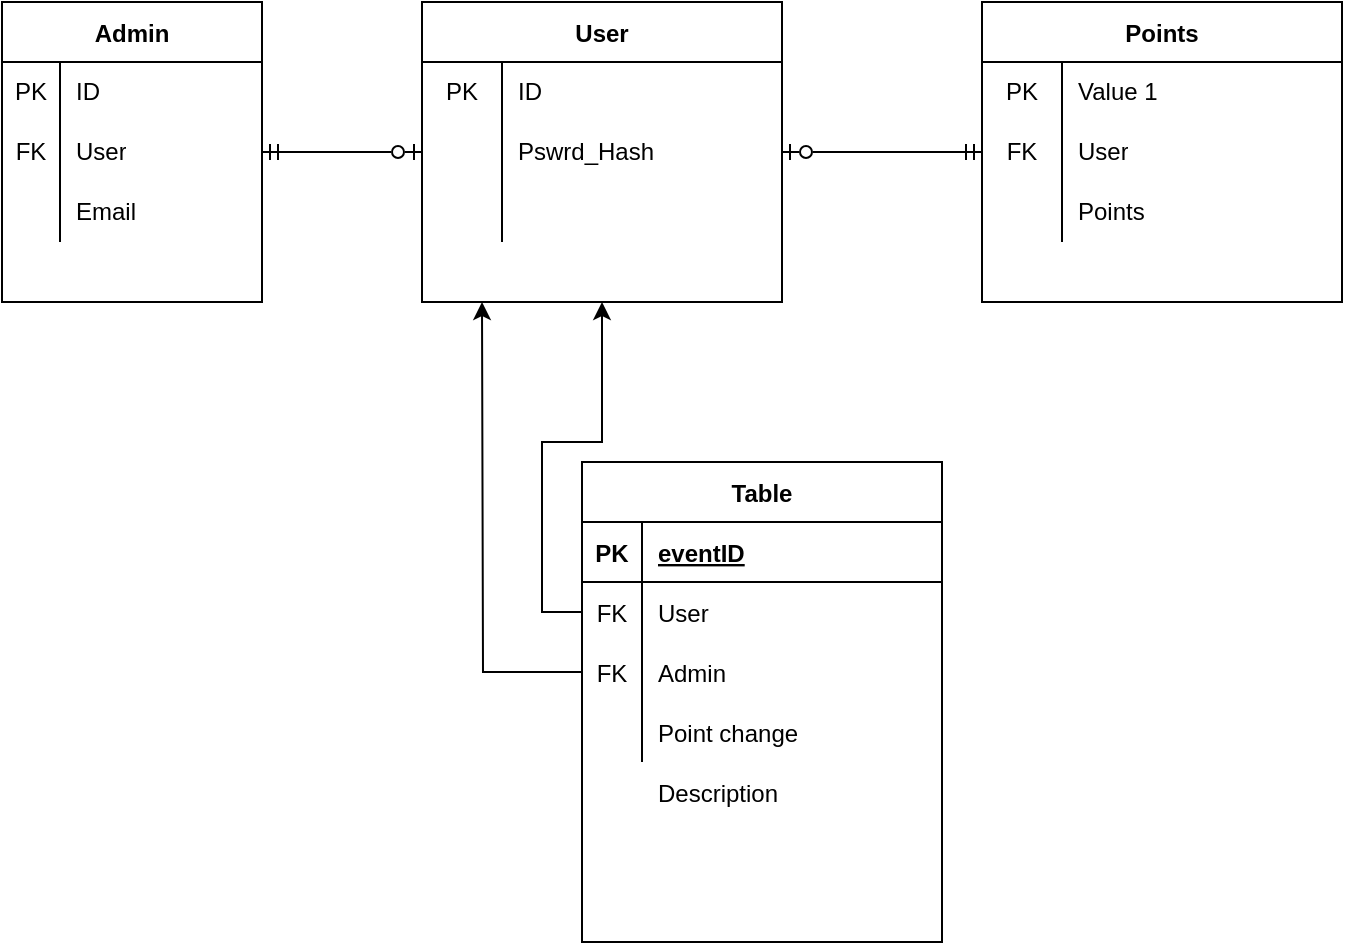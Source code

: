 <mxfile version="20.3.0" type="device" pages="2"><diagram id="9mJJMrL-sUkyLdo1E45C" name="DB Schema"><mxGraphModel dx="1038" dy="571" grid="1" gridSize="10" guides="1" tooltips="1" connect="1" arrows="1" fold="1" page="1" pageScale="1" pageWidth="827" pageHeight="1169" math="0" shadow="0"><root><mxCell id="0"/><mxCell id="1" parent="0"/><mxCell id="OCt91h8YDLFKopk4l-HQ-1" value="User" style="shape=table;startSize=30;container=1;collapsible=0;childLayout=tableLayout;fixedRows=1;rowLines=0;fontStyle=1;" parent="1" vertex="1"><mxGeometry x="270" y="250" width="180" height="150" as="geometry"/></mxCell><mxCell id="OCt91h8YDLFKopk4l-HQ-2" value="" style="shape=tableRow;horizontal=0;startSize=0;swimlaneHead=0;swimlaneBody=0;top=0;left=0;bottom=0;right=0;collapsible=0;dropTarget=0;fillColor=none;points=[[0,0.5],[1,0.5]];portConstraint=eastwest;" parent="OCt91h8YDLFKopk4l-HQ-1" vertex="1"><mxGeometry y="30" width="180" height="30" as="geometry"/></mxCell><mxCell id="OCt91h8YDLFKopk4l-HQ-3" value="PK" style="shape=partialRectangle;html=1;whiteSpace=wrap;connectable=0;fillColor=none;top=0;left=0;bottom=0;right=0;overflow=hidden;pointerEvents=1;" parent="OCt91h8YDLFKopk4l-HQ-2" vertex="1"><mxGeometry width="40" height="30" as="geometry"><mxRectangle width="40" height="30" as="alternateBounds"/></mxGeometry></mxCell><mxCell id="OCt91h8YDLFKopk4l-HQ-4" value="ID" style="shape=partialRectangle;html=1;whiteSpace=wrap;connectable=0;fillColor=none;top=0;left=0;bottom=0;right=0;align=left;spacingLeft=6;overflow=hidden;" parent="OCt91h8YDLFKopk4l-HQ-2" vertex="1"><mxGeometry x="40" width="140" height="30" as="geometry"><mxRectangle width="140" height="30" as="alternateBounds"/></mxGeometry></mxCell><mxCell id="OCt91h8YDLFKopk4l-HQ-5" value="" style="shape=tableRow;horizontal=0;startSize=0;swimlaneHead=0;swimlaneBody=0;top=0;left=0;bottom=0;right=0;collapsible=0;dropTarget=0;fillColor=none;points=[[0,0.5],[1,0.5]];portConstraint=eastwest;" parent="OCt91h8YDLFKopk4l-HQ-1" vertex="1"><mxGeometry y="60" width="180" height="30" as="geometry"/></mxCell><mxCell id="OCt91h8YDLFKopk4l-HQ-6" value="" style="shape=partialRectangle;html=1;whiteSpace=wrap;connectable=0;fillColor=none;top=0;left=0;bottom=0;right=0;overflow=hidden;" parent="OCt91h8YDLFKopk4l-HQ-5" vertex="1"><mxGeometry width="40" height="30" as="geometry"><mxRectangle width="40" height="30" as="alternateBounds"/></mxGeometry></mxCell><mxCell id="OCt91h8YDLFKopk4l-HQ-7" value="Pswrd_Hash" style="shape=partialRectangle;html=1;whiteSpace=wrap;connectable=0;fillColor=none;top=0;left=0;bottom=0;right=0;align=left;spacingLeft=6;overflow=hidden;" parent="OCt91h8YDLFKopk4l-HQ-5" vertex="1"><mxGeometry x="40" width="140" height="30" as="geometry"><mxRectangle width="140" height="30" as="alternateBounds"/></mxGeometry></mxCell><mxCell id="OCt91h8YDLFKopk4l-HQ-8" value="" style="shape=tableRow;horizontal=0;startSize=0;swimlaneHead=0;swimlaneBody=0;top=0;left=0;bottom=0;right=0;collapsible=0;dropTarget=0;fillColor=none;points=[[0,0.5],[1,0.5]];portConstraint=eastwest;" parent="OCt91h8YDLFKopk4l-HQ-1" vertex="1"><mxGeometry y="90" width="180" height="30" as="geometry"/></mxCell><mxCell id="OCt91h8YDLFKopk4l-HQ-9" value="" style="shape=partialRectangle;html=1;whiteSpace=wrap;connectable=0;fillColor=none;top=0;left=0;bottom=0;right=0;overflow=hidden;" parent="OCt91h8YDLFKopk4l-HQ-8" vertex="1"><mxGeometry width="40" height="30" as="geometry"><mxRectangle width="40" height="30" as="alternateBounds"/></mxGeometry></mxCell><mxCell id="OCt91h8YDLFKopk4l-HQ-10" value="" style="shape=partialRectangle;html=1;whiteSpace=wrap;connectable=0;fillColor=none;top=0;left=0;bottom=0;right=0;align=left;spacingLeft=6;overflow=hidden;" parent="OCt91h8YDLFKopk4l-HQ-8" vertex="1"><mxGeometry x="40" width="140" height="30" as="geometry"><mxRectangle width="140" height="30" as="alternateBounds"/></mxGeometry></mxCell><mxCell id="OCt91h8YDLFKopk4l-HQ-21" style="edgeStyle=orthogonalEdgeStyle;rounded=0;orthogonalLoop=1;jettySize=auto;html=1;exitX=1;exitY=0.5;exitDx=0;exitDy=0;entryX=0;entryY=0.5;entryDx=0;entryDy=0;endArrow=ERzeroToOne;endFill=0;startArrow=ERmandOne;startFill=0;" parent="1" source="OCt91h8YDLFKopk4l-HQ-11" target="OCt91h8YDLFKopk4l-HQ-5" edge="1"><mxGeometry relative="1" as="geometry"/></mxCell><mxCell id="OCt91h8YDLFKopk4l-HQ-11" value="Admin" style="shape=table;startSize=30;container=1;collapsible=0;childLayout=tableLayout;fixedRows=1;rowLines=0;fontStyle=1;" parent="1" vertex="1"><mxGeometry x="60" y="250" width="130" height="150" as="geometry"/></mxCell><mxCell id="OCt91h8YDLFKopk4l-HQ-12" value="" style="shape=tableRow;horizontal=0;startSize=0;swimlaneHead=0;swimlaneBody=0;top=0;left=0;bottom=0;right=0;collapsible=0;dropTarget=0;fillColor=none;points=[[0,0.5],[1,0.5]];portConstraint=eastwest;" parent="OCt91h8YDLFKopk4l-HQ-11" vertex="1"><mxGeometry y="30" width="130" height="30" as="geometry"/></mxCell><mxCell id="OCt91h8YDLFKopk4l-HQ-13" value="PK" style="shape=partialRectangle;html=1;whiteSpace=wrap;connectable=0;fillColor=none;top=0;left=0;bottom=0;right=0;overflow=hidden;pointerEvents=1;" parent="OCt91h8YDLFKopk4l-HQ-12" vertex="1"><mxGeometry width="29" height="30" as="geometry"><mxRectangle width="29" height="30" as="alternateBounds"/></mxGeometry></mxCell><mxCell id="OCt91h8YDLFKopk4l-HQ-14" value="ID" style="shape=partialRectangle;html=1;whiteSpace=wrap;connectable=0;fillColor=none;top=0;left=0;bottom=0;right=0;align=left;spacingLeft=6;overflow=hidden;" parent="OCt91h8YDLFKopk4l-HQ-12" vertex="1"><mxGeometry x="29" width="101" height="30" as="geometry"><mxRectangle width="101" height="30" as="alternateBounds"/></mxGeometry></mxCell><mxCell id="OCt91h8YDLFKopk4l-HQ-15" value="" style="shape=tableRow;horizontal=0;startSize=0;swimlaneHead=0;swimlaneBody=0;top=0;left=0;bottom=0;right=0;collapsible=0;dropTarget=0;fillColor=none;points=[[0,0.5],[1,0.5]];portConstraint=eastwest;" parent="OCt91h8YDLFKopk4l-HQ-11" vertex="1"><mxGeometry y="60" width="130" height="30" as="geometry"/></mxCell><mxCell id="OCt91h8YDLFKopk4l-HQ-16" value="FK" style="shape=partialRectangle;html=1;whiteSpace=wrap;connectable=0;fillColor=none;top=0;left=0;bottom=0;right=0;overflow=hidden;" parent="OCt91h8YDLFKopk4l-HQ-15" vertex="1"><mxGeometry width="29" height="30" as="geometry"><mxRectangle width="29" height="30" as="alternateBounds"/></mxGeometry></mxCell><mxCell id="OCt91h8YDLFKopk4l-HQ-17" value="User" style="shape=partialRectangle;html=1;whiteSpace=wrap;connectable=0;fillColor=none;top=0;left=0;bottom=0;right=0;align=left;spacingLeft=6;overflow=hidden;" parent="OCt91h8YDLFKopk4l-HQ-15" vertex="1"><mxGeometry x="29" width="101" height="30" as="geometry"><mxRectangle width="101" height="30" as="alternateBounds"/></mxGeometry></mxCell><mxCell id="OCt91h8YDLFKopk4l-HQ-18" value="" style="shape=tableRow;horizontal=0;startSize=0;swimlaneHead=0;swimlaneBody=0;top=0;left=0;bottom=0;right=0;collapsible=0;dropTarget=0;fillColor=none;points=[[0,0.5],[1,0.5]];portConstraint=eastwest;" parent="OCt91h8YDLFKopk4l-HQ-11" vertex="1"><mxGeometry y="90" width="130" height="30" as="geometry"/></mxCell><mxCell id="OCt91h8YDLFKopk4l-HQ-19" value="" style="shape=partialRectangle;html=1;whiteSpace=wrap;connectable=0;fillColor=none;top=0;left=0;bottom=0;right=0;overflow=hidden;" parent="OCt91h8YDLFKopk4l-HQ-18" vertex="1"><mxGeometry width="29" height="30" as="geometry"><mxRectangle width="29" height="30" as="alternateBounds"/></mxGeometry></mxCell><mxCell id="OCt91h8YDLFKopk4l-HQ-20" value="Email" style="shape=partialRectangle;html=1;whiteSpace=wrap;connectable=0;fillColor=none;top=0;left=0;bottom=0;right=0;align=left;spacingLeft=6;overflow=hidden;" parent="OCt91h8YDLFKopk4l-HQ-18" vertex="1"><mxGeometry x="29" width="101" height="30" as="geometry"><mxRectangle width="101" height="30" as="alternateBounds"/></mxGeometry></mxCell><mxCell id="OCt91h8YDLFKopk4l-HQ-32" style="edgeStyle=orthogonalEdgeStyle;rounded=0;orthogonalLoop=1;jettySize=auto;html=1;startArrow=ERmandOne;startFill=0;endArrow=ERzeroToOne;endFill=0;" parent="1" source="OCt91h8YDLFKopk4l-HQ-22" target="OCt91h8YDLFKopk4l-HQ-5" edge="1"><mxGeometry relative="1" as="geometry"/></mxCell><mxCell id="OCt91h8YDLFKopk4l-HQ-22" value="Points" style="shape=table;startSize=30;container=1;collapsible=0;childLayout=tableLayout;fixedRows=1;rowLines=0;fontStyle=1;" parent="1" vertex="1"><mxGeometry x="550" y="250" width="180" height="150" as="geometry"/></mxCell><mxCell id="OCt91h8YDLFKopk4l-HQ-23" value="" style="shape=tableRow;horizontal=0;startSize=0;swimlaneHead=0;swimlaneBody=0;top=0;left=0;bottom=0;right=0;collapsible=0;dropTarget=0;fillColor=none;points=[[0,0.5],[1,0.5]];portConstraint=eastwest;" parent="OCt91h8YDLFKopk4l-HQ-22" vertex="1"><mxGeometry y="30" width="180" height="30" as="geometry"/></mxCell><mxCell id="OCt91h8YDLFKopk4l-HQ-24" value="PK" style="shape=partialRectangle;html=1;whiteSpace=wrap;connectable=0;fillColor=none;top=0;left=0;bottom=0;right=0;overflow=hidden;pointerEvents=1;" parent="OCt91h8YDLFKopk4l-HQ-23" vertex="1"><mxGeometry width="40" height="30" as="geometry"><mxRectangle width="40" height="30" as="alternateBounds"/></mxGeometry></mxCell><mxCell id="OCt91h8YDLFKopk4l-HQ-25" value="Value 1" style="shape=partialRectangle;html=1;whiteSpace=wrap;connectable=0;fillColor=none;top=0;left=0;bottom=0;right=0;align=left;spacingLeft=6;overflow=hidden;" parent="OCt91h8YDLFKopk4l-HQ-23" vertex="1"><mxGeometry x="40" width="140" height="30" as="geometry"><mxRectangle width="140" height="30" as="alternateBounds"/></mxGeometry></mxCell><mxCell id="OCt91h8YDLFKopk4l-HQ-26" value="" style="shape=tableRow;horizontal=0;startSize=0;swimlaneHead=0;swimlaneBody=0;top=0;left=0;bottom=0;right=0;collapsible=0;dropTarget=0;fillColor=none;points=[[0,0.5],[1,0.5]];portConstraint=eastwest;" parent="OCt91h8YDLFKopk4l-HQ-22" vertex="1"><mxGeometry y="60" width="180" height="30" as="geometry"/></mxCell><mxCell id="OCt91h8YDLFKopk4l-HQ-27" value="FK" style="shape=partialRectangle;html=1;whiteSpace=wrap;connectable=0;fillColor=none;top=0;left=0;bottom=0;right=0;overflow=hidden;" parent="OCt91h8YDLFKopk4l-HQ-26" vertex="1"><mxGeometry width="40" height="30" as="geometry"><mxRectangle width="40" height="30" as="alternateBounds"/></mxGeometry></mxCell><mxCell id="OCt91h8YDLFKopk4l-HQ-28" value="User" style="shape=partialRectangle;html=1;whiteSpace=wrap;connectable=0;fillColor=none;top=0;left=0;bottom=0;right=0;align=left;spacingLeft=6;overflow=hidden;" parent="OCt91h8YDLFKopk4l-HQ-26" vertex="1"><mxGeometry x="40" width="140" height="30" as="geometry"><mxRectangle width="140" height="30" as="alternateBounds"/></mxGeometry></mxCell><mxCell id="OCt91h8YDLFKopk4l-HQ-29" value="" style="shape=tableRow;horizontal=0;startSize=0;swimlaneHead=0;swimlaneBody=0;top=0;left=0;bottom=0;right=0;collapsible=0;dropTarget=0;fillColor=none;points=[[0,0.5],[1,0.5]];portConstraint=eastwest;" parent="OCt91h8YDLFKopk4l-HQ-22" vertex="1"><mxGeometry y="90" width="180" height="30" as="geometry"/></mxCell><mxCell id="OCt91h8YDLFKopk4l-HQ-30" value="" style="shape=partialRectangle;html=1;whiteSpace=wrap;connectable=0;fillColor=none;top=0;left=0;bottom=0;right=0;overflow=hidden;" parent="OCt91h8YDLFKopk4l-HQ-29" vertex="1"><mxGeometry width="40" height="30" as="geometry"><mxRectangle width="40" height="30" as="alternateBounds"/></mxGeometry></mxCell><mxCell id="OCt91h8YDLFKopk4l-HQ-31" value="Points" style="shape=partialRectangle;html=1;whiteSpace=wrap;connectable=0;fillColor=none;top=0;left=0;bottom=0;right=0;align=left;spacingLeft=6;overflow=hidden;" parent="OCt91h8YDLFKopk4l-HQ-29" vertex="1"><mxGeometry x="40" width="140" height="30" as="geometry"><mxRectangle width="140" height="30" as="alternateBounds"/></mxGeometry></mxCell><mxCell id="LzwavoOYlge_Ask3sdnm-5" value="Table" style="shape=table;startSize=30;container=1;collapsible=1;childLayout=tableLayout;fixedRows=1;rowLines=0;fontStyle=1;align=center;resizeLast=1;" parent="1" vertex="1"><mxGeometry x="350" y="480" width="180" height="240" as="geometry"><mxRectangle x="350" y="480" width="70" height="30" as="alternateBounds"/></mxGeometry></mxCell><mxCell id="LzwavoOYlge_Ask3sdnm-6" value="" style="shape=tableRow;horizontal=0;startSize=0;swimlaneHead=0;swimlaneBody=0;fillColor=none;collapsible=0;dropTarget=0;points=[[0,0.5],[1,0.5]];portConstraint=eastwest;top=0;left=0;right=0;bottom=1;" parent="LzwavoOYlge_Ask3sdnm-5" vertex="1"><mxGeometry y="30" width="180" height="30" as="geometry"/></mxCell><mxCell id="LzwavoOYlge_Ask3sdnm-7" value="PK" style="shape=partialRectangle;connectable=0;fillColor=none;top=0;left=0;bottom=0;right=0;fontStyle=1;overflow=hidden;" parent="LzwavoOYlge_Ask3sdnm-6" vertex="1"><mxGeometry width="30" height="30" as="geometry"><mxRectangle width="30" height="30" as="alternateBounds"/></mxGeometry></mxCell><mxCell id="LzwavoOYlge_Ask3sdnm-8" value="eventID" style="shape=partialRectangle;connectable=0;fillColor=none;top=0;left=0;bottom=0;right=0;align=left;spacingLeft=6;fontStyle=5;overflow=hidden;" parent="LzwavoOYlge_Ask3sdnm-6" vertex="1"><mxGeometry x="30" width="150" height="30" as="geometry"><mxRectangle width="150" height="30" as="alternateBounds"/></mxGeometry></mxCell><mxCell id="LzwavoOYlge_Ask3sdnm-9" value="" style="shape=tableRow;horizontal=0;startSize=0;swimlaneHead=0;swimlaneBody=0;fillColor=none;collapsible=0;dropTarget=0;points=[[0,0.5],[1,0.5]];portConstraint=eastwest;top=0;left=0;right=0;bottom=0;" parent="LzwavoOYlge_Ask3sdnm-5" vertex="1"><mxGeometry y="60" width="180" height="30" as="geometry"/></mxCell><mxCell id="LzwavoOYlge_Ask3sdnm-10" value="FK" style="shape=partialRectangle;connectable=0;fillColor=none;top=0;left=0;bottom=0;right=0;editable=1;overflow=hidden;" parent="LzwavoOYlge_Ask3sdnm-9" vertex="1"><mxGeometry width="30" height="30" as="geometry"><mxRectangle width="30" height="30" as="alternateBounds"/></mxGeometry></mxCell><mxCell id="LzwavoOYlge_Ask3sdnm-11" value="User" style="shape=partialRectangle;connectable=0;fillColor=none;top=0;left=0;bottom=0;right=0;align=left;spacingLeft=6;overflow=hidden;" parent="LzwavoOYlge_Ask3sdnm-9" vertex="1"><mxGeometry x="30" width="150" height="30" as="geometry"><mxRectangle width="150" height="30" as="alternateBounds"/></mxGeometry></mxCell><mxCell id="LzwavoOYlge_Ask3sdnm-12" value="" style="shape=tableRow;horizontal=0;startSize=0;swimlaneHead=0;swimlaneBody=0;fillColor=none;collapsible=0;dropTarget=0;points=[[0,0.5],[1,0.5]];portConstraint=eastwest;top=0;left=0;right=0;bottom=0;" parent="LzwavoOYlge_Ask3sdnm-5" vertex="1"><mxGeometry y="90" width="180" height="30" as="geometry"/></mxCell><mxCell id="LzwavoOYlge_Ask3sdnm-13" value="FK" style="shape=partialRectangle;connectable=0;fillColor=none;top=0;left=0;bottom=0;right=0;editable=1;overflow=hidden;" parent="LzwavoOYlge_Ask3sdnm-12" vertex="1"><mxGeometry width="30" height="30" as="geometry"><mxRectangle width="30" height="30" as="alternateBounds"/></mxGeometry></mxCell><mxCell id="LzwavoOYlge_Ask3sdnm-14" value="Admin" style="shape=partialRectangle;connectable=0;fillColor=none;top=0;left=0;bottom=0;right=0;align=left;spacingLeft=6;overflow=hidden;" parent="LzwavoOYlge_Ask3sdnm-12" vertex="1"><mxGeometry x="30" width="150" height="30" as="geometry"><mxRectangle width="150" height="30" as="alternateBounds"/></mxGeometry></mxCell><mxCell id="LzwavoOYlge_Ask3sdnm-15" value="" style="shape=tableRow;horizontal=0;startSize=0;swimlaneHead=0;swimlaneBody=0;fillColor=none;collapsible=0;dropTarget=0;points=[[0,0.5],[1,0.5]];portConstraint=eastwest;top=0;left=0;right=0;bottom=0;" parent="LzwavoOYlge_Ask3sdnm-5" vertex="1"><mxGeometry y="120" width="180" height="30" as="geometry"/></mxCell><mxCell id="LzwavoOYlge_Ask3sdnm-16" value="" style="shape=partialRectangle;connectable=0;fillColor=none;top=0;left=0;bottom=0;right=0;editable=1;overflow=hidden;" parent="LzwavoOYlge_Ask3sdnm-15" vertex="1"><mxGeometry width="30" height="30" as="geometry"><mxRectangle width="30" height="30" as="alternateBounds"/></mxGeometry></mxCell><mxCell id="LzwavoOYlge_Ask3sdnm-17" value="Point change" style="shape=partialRectangle;connectable=0;fillColor=none;top=0;left=0;bottom=0;right=0;align=left;spacingLeft=6;overflow=hidden;" parent="LzwavoOYlge_Ask3sdnm-15" vertex="1"><mxGeometry x="30" width="150" height="30" as="geometry"><mxRectangle width="150" height="30" as="alternateBounds"/></mxGeometry></mxCell><mxCell id="LzwavoOYlge_Ask3sdnm-20" style="edgeStyle=orthogonalEdgeStyle;rounded=0;orthogonalLoop=1;jettySize=auto;html=1;exitX=0;exitY=0.5;exitDx=0;exitDy=0;entryX=0.5;entryY=1;entryDx=0;entryDy=0;" parent="1" source="LzwavoOYlge_Ask3sdnm-9" target="OCt91h8YDLFKopk4l-HQ-1" edge="1"><mxGeometry relative="1" as="geometry"/></mxCell><mxCell id="LzwavoOYlge_Ask3sdnm-21" style="edgeStyle=orthogonalEdgeStyle;rounded=0;orthogonalLoop=1;jettySize=auto;html=1;exitX=0;exitY=0.5;exitDx=0;exitDy=0;" parent="1" source="LzwavoOYlge_Ask3sdnm-12" edge="1"><mxGeometry relative="1" as="geometry"><mxPoint x="300" y="400" as="targetPoint"/></mxGeometry></mxCell><mxCell id="LzwavoOYlge_Ask3sdnm-23" value="Description" style="shape=partialRectangle;connectable=0;fillColor=none;top=0;left=0;bottom=0;right=0;align=left;spacingLeft=6;overflow=hidden;" parent="1" vertex="1"><mxGeometry x="380" y="630" width="150" height="30" as="geometry"><mxRectangle width="150" height="30" as="alternateBounds"/></mxGeometry></mxCell></root></mxGraphModel></diagram><diagram id="5-l5-Zj0ekkjdY_ubuzy" name="App flow"><mxGraphModel dx="1038" dy="571" grid="1" gridSize="10" guides="1" tooltips="1" connect="1" arrows="1" fold="1" page="1" pageScale="1" pageWidth="1169" pageHeight="827" math="0" shadow="0"><root><mxCell id="0"/><mxCell id="1" parent="0"/><mxCell id="pUBBzwdWq_Ib8Cv6jpUB-21" style="edgeStyle=orthogonalEdgeStyle;rounded=0;orthogonalLoop=1;jettySize=auto;html=1;exitX=0.5;exitY=1;exitDx=0;exitDy=0;entryX=0.5;entryY=0;entryDx=0;entryDy=0;startArrow=none;startFill=0;endArrow=none;endFill=0;" parent="1" target="pUBBzwdWq_Ib8Cv6jpUB-18" edge="1"><mxGeometry relative="1" as="geometry"><mxPoint x="410" y="140" as="sourcePoint"/></mxGeometry></mxCell><mxCell id="72dcZEU5ow0ehIAadaLL-5" value="Home Page(User)" style="swimlane;fontStyle=0;childLayout=stackLayout;horizontal=1;startSize=30;horizontalStack=0;resizeParent=1;resizeParentMax=0;resizeLast=0;collapsible=1;marginBottom=0;" parent="1" vertex="1"><mxGeometry x="484" y="235" width="140" height="60" as="geometry"/></mxCell><mxCell id="72dcZEU5ow0ehIAadaLL-6" value="Points&#10;Point History" style="text;strokeColor=none;fillColor=none;align=left;verticalAlign=middle;spacingLeft=4;spacingRight=4;overflow=hidden;points=[[0,0.5],[1,0.5]];portConstraint=eastwest;rotatable=0;" parent="72dcZEU5ow0ehIAadaLL-5" vertex="1"><mxGeometry y="30" width="140" height="30" as="geometry"/></mxCell><mxCell id="pUBBzwdWq_Ib8Cv6jpUB-1" value="Settings" style="swimlane;fontStyle=0;childLayout=stackLayout;horizontal=1;startSize=30;horizontalStack=0;resizeParent=1;resizeParentMax=0;resizeLast=0;collapsible=1;marginBottom=0;" parent="1" vertex="1"><mxGeometry x="344" y="370" width="140" height="100" as="geometry"/></mxCell><mxCell id="pUBBzwdWq_Ib8Cv6jpUB-2" value="Change Password" style="text;strokeColor=none;fillColor=none;align=left;verticalAlign=middle;spacingLeft=4;spacingRight=4;overflow=hidden;points=[[0,0.5],[1,0.5]];portConstraint=eastwest;rotatable=0;" parent="pUBBzwdWq_Ib8Cv6jpUB-1" vertex="1"><mxGeometry y="30" width="140" height="30" as="geometry"/></mxCell><mxCell id="pUBBzwdWq_Ib8Cv6jpUB-34" value="Use dyslexic &#10;friendly font" style="text;strokeColor=none;fillColor=none;align=left;verticalAlign=middle;spacingLeft=4;spacingRight=4;overflow=hidden;points=[[0,0.5],[1,0.5]];portConstraint=eastwest;rotatable=0;" parent="pUBBzwdWq_Ib8Cv6jpUB-1" vertex="1"><mxGeometry y="60" width="140" height="40" as="geometry"/></mxCell><mxCell id="20rqh1lRGJxsfCEh8WSE-8" style="edgeStyle=orthogonalEdgeStyle;rounded=0;orthogonalLoop=1;jettySize=auto;html=1;startArrow=none;startFill=0;endArrow=none;endFill=0;" edge="1" parent="1" source="pUBBzwdWq_Ib8Cv6jpUB-9"><mxGeometry relative="1" as="geometry"><mxPoint x="680" y="410" as="targetPoint"/><Array as="points"><mxPoint x="250" y="500"/><mxPoint x="680" y="500"/><mxPoint x="680" y="420"/></Array></mxGeometry></mxCell><mxCell id="pUBBzwdWq_Ib8Cv6jpUB-9" value="Home Page(Admin" style="swimlane;fontStyle=0;childLayout=stackLayout;horizontal=1;startSize=30;horizontalStack=0;resizeParent=1;resizeParentMax=0;resizeLast=0;collapsible=1;marginBottom=0;rounded=1;glass=0;" parent="1" vertex="1"><mxGeometry x="180" y="220" width="140" height="150" as="geometry"/></mxCell><mxCell id="pUBBzwdWq_Ib8Cv6jpUB-10" value="List all users and &#10;their points" style="text;strokeColor=none;fillColor=none;align=left;verticalAlign=middle;spacingLeft=4;spacingRight=4;overflow=hidden;points=[[0,0.5],[1,0.5]];portConstraint=eastwest;rotatable=0;rounded=1;glass=0;" parent="pUBBzwdWq_Ib8Cv6jpUB-9" vertex="1"><mxGeometry y="30" width="140" height="30" as="geometry"/></mxCell><mxCell id="pUBBzwdWq_Ib8Cv6jpUB-11" value="Change user points" style="text;strokeColor=none;fillColor=none;align=left;verticalAlign=middle;spacingLeft=4;spacingRight=4;overflow=hidden;points=[[0,0.5],[1,0.5]];portConstraint=eastwest;rotatable=0;rounded=1;glass=0;" parent="pUBBzwdWq_Ib8Cv6jpUB-9" vertex="1"><mxGeometry y="60" width="140" height="30" as="geometry"/></mxCell><mxCell id="pUBBzwdWq_Ib8Cv6jpUB-12" value="Make new user " style="text;strokeColor=none;fillColor=none;align=left;verticalAlign=middle;spacingLeft=4;spacingRight=4;overflow=hidden;points=[[0,0.5],[1,0.5]];portConstraint=eastwest;rotatable=0;rounded=1;glass=0;" parent="pUBBzwdWq_Ib8Cv6jpUB-9" vertex="1"><mxGeometry y="90" width="140" height="30" as="geometry"/></mxCell><mxCell id="pUBBzwdWq_Ib8Cv6jpUB-14" value="Add new Admin" style="text;strokeColor=none;fillColor=none;align=left;verticalAlign=middle;spacingLeft=4;spacingRight=4;overflow=hidden;points=[[0,0.5],[1,0.5]];portConstraint=eastwest;rotatable=0;rounded=1;glass=0;" parent="pUBBzwdWq_Ib8Cv6jpUB-9" vertex="1"><mxGeometry y="120" width="140" height="30" as="geometry"/></mxCell><mxCell id="pUBBzwdWq_Ib8Cv6jpUB-22" style="edgeStyle=orthogonalEdgeStyle;rounded=0;orthogonalLoop=1;jettySize=auto;html=1;exitX=1;exitY=0.5;exitDx=0;exitDy=0;startArrow=none;startFill=0;endArrow=classicThin;endFill=0;" parent="1" source="pUBBzwdWq_Ib8Cv6jpUB-18" target="72dcZEU5ow0ehIAadaLL-5" edge="1"><mxGeometry relative="1" as="geometry"/></mxCell><mxCell id="pUBBzwdWq_Ib8Cv6jpUB-23" style="edgeStyle=orthogonalEdgeStyle;rounded=0;orthogonalLoop=1;jettySize=auto;html=1;exitX=0;exitY=0.5;exitDx=0;exitDy=0;startArrow=none;startFill=0;endArrow=classic;endFill=0;entryX=0.5;entryY=0;entryDx=0;entryDy=0;" parent="1" source="pUBBzwdWq_Ib8Cv6jpUB-18" target="pUBBzwdWq_Ib8Cv6jpUB-9" edge="1"><mxGeometry relative="1" as="geometry"><mxPoint x="248.5" y="220" as="targetPoint"/></mxGeometry></mxCell><mxCell id="pUBBzwdWq_Ib8Cv6jpUB-18" value="Login Successful" style="text;html=1;strokeColor=none;fillColor=none;align=center;verticalAlign=middle;whiteSpace=wrap;rounded=0;glass=0;" parent="1" vertex="1"><mxGeometry x="380" y="170" width="60" height="30" as="geometry"/></mxCell><mxCell id="pUBBzwdWq_Ib8Cv6jpUB-26" style="edgeStyle=orthogonalEdgeStyle;rounded=0;orthogonalLoop=1;jettySize=auto;html=1;exitX=0;exitY=0.5;exitDx=0;exitDy=0;startArrow=none;startFill=0;endArrow=classicThin;endFill=0;entryX=0.25;entryY=0;entryDx=0;entryDy=0;" parent="1" source="pUBBzwdWq_Ib8Cv6jpUB-19" edge="1" target="g49vQA-w6xq7_ITjtorp-3"><mxGeometry relative="1" as="geometry"><mxPoint x="380" y="70" as="targetPoint"/><Array as="points"><mxPoint x="380" y="45"/></Array></mxGeometry></mxCell><mxCell id="pUBBzwdWq_Ib8Cv6jpUB-19" value="Login Failed" style="text;html=1;strokeColor=none;fillColor=none;align=center;verticalAlign=middle;whiteSpace=wrap;rounded=0;glass=0;" parent="1" vertex="1"><mxGeometry x="390" y="30" width="60" height="30" as="geometry"/></mxCell><mxCell id="pUBBzwdWq_Ib8Cv6jpUB-30" style="edgeStyle=orthogonalEdgeStyle;rounded=0;orthogonalLoop=1;jettySize=auto;html=1;exitX=0.5;exitY=1;exitDx=0;exitDy=0;entryX=0.5;entryY=0;entryDx=0;entryDy=0;startArrow=none;startFill=0;endArrow=classic;endFill=0;" parent="1" source="pUBBzwdWq_Ib8Cv6jpUB-27" target="pUBBzwdWq_Ib8Cv6jpUB-1" edge="1"><mxGeometry relative="1" as="geometry"/></mxCell><mxCell id="pUBBzwdWq_Ib8Cv6jpUB-27" value="Settings" style="text;html=1;strokeColor=none;fillColor=none;align=center;verticalAlign=middle;whiteSpace=wrap;rounded=0;glass=0;" parent="1" vertex="1"><mxGeometry x="384" y="265" width="60" height="30" as="geometry"/></mxCell><mxCell id="pUBBzwdWq_Ib8Cv6jpUB-28" style="edgeStyle=orthogonalEdgeStyle;rounded=0;orthogonalLoop=1;jettySize=auto;html=1;entryX=0;entryY=0.5;entryDx=0;entryDy=0;startArrow=classic;startFill=0;endArrow=none;endFill=0;exitX=1.02;exitY=0.993;exitDx=0;exitDy=0;exitPerimeter=0;" parent="1" source="pUBBzwdWq_Ib8Cv6jpUB-10" target="pUBBzwdWq_Ib8Cv6jpUB-27" edge="1"><mxGeometry relative="1" as="geometry"><mxPoint x="337" y="280" as="sourcePoint"/><Array as="points"><mxPoint x="340" y="280"/><mxPoint x="340" y="280"/></Array></mxGeometry></mxCell><mxCell id="pUBBzwdWq_Ib8Cv6jpUB-29" style="edgeStyle=orthogonalEdgeStyle;rounded=0;orthogonalLoop=1;jettySize=auto;html=1;exitX=0;exitY=0.5;exitDx=0;exitDy=0;entryX=1;entryY=0.5;entryDx=0;entryDy=0;startArrow=classic;startFill=0;endArrow=none;endFill=0;" parent="1" source="72dcZEU5ow0ehIAadaLL-6" target="pUBBzwdWq_Ib8Cv6jpUB-27" edge="1"><mxGeometry relative="1" as="geometry"/></mxCell><mxCell id="g49vQA-w6xq7_ITjtorp-4" style="edgeStyle=orthogonalEdgeStyle;rounded=0;orthogonalLoop=1;jettySize=auto;html=1;exitX=0.75;exitY=0;exitDx=0;exitDy=0;entryX=1;entryY=0.5;entryDx=0;entryDy=0;startArrow=none;startFill=0;endArrow=none;endFill=0;" parent="1" source="g49vQA-w6xq7_ITjtorp-3" target="pUBBzwdWq_Ib8Cv6jpUB-19" edge="1"><mxGeometry relative="1" as="geometry"><Array as="points"><mxPoint x="460" y="80"/><mxPoint x="460" y="45"/></Array></mxGeometry></mxCell><mxCell id="g49vQA-w6xq7_ITjtorp-3" value="Login Page" style="rounded=0;whiteSpace=wrap;html=1;glass=0;" parent="1" vertex="1"><mxGeometry x="350" y="80" width="120" height="60" as="geometry"/></mxCell><mxCell id="20rqh1lRGJxsfCEh8WSE-5" style="edgeStyle=orthogonalEdgeStyle;rounded=0;orthogonalLoop=1;jettySize=auto;html=1;exitX=0.5;exitY=0;exitDx=0;exitDy=0;startArrow=none;startFill=0;" edge="1" parent="1" source="20rqh1lRGJxsfCEh8WSE-1"><mxGeometry relative="1" as="geometry"><mxPoint x="470" y="120" as="targetPoint"/><Array as="points"><mxPoint x="680" y="120"/><mxPoint x="470" y="120"/></Array></mxGeometry></mxCell><mxCell id="20rqh1lRGJxsfCEh8WSE-1" value="Logout" style="text;html=1;strokeColor=none;fillColor=none;align=center;verticalAlign=middle;whiteSpace=wrap;rounded=0;" vertex="1" parent="1"><mxGeometry x="650" y="130" width="60" height="30" as="geometry"/></mxCell><mxCell id="20rqh1lRGJxsfCEh8WSE-6" style="edgeStyle=orthogonalEdgeStyle;rounded=0;orthogonalLoop=1;jettySize=auto;html=1;exitX=1;exitY=0.5;exitDx=0;exitDy=0;startArrow=none;startFill=0;endArrow=none;endFill=0;" edge="1" parent="1" source="pUBBzwdWq_Ib8Cv6jpUB-2" target="20rqh1lRGJxsfCEh8WSE-1"><mxGeometry relative="1" as="geometry"/></mxCell><mxCell id="20rqh1lRGJxsfCEh8WSE-7" style="edgeStyle=orthogonalEdgeStyle;rounded=0;orthogonalLoop=1;jettySize=auto;html=1;exitX=1;exitY=0.5;exitDx=0;exitDy=0;startArrow=none;startFill=0;endArrow=none;endFill=0;" edge="1" parent="1" source="72dcZEU5ow0ehIAadaLL-6"><mxGeometry relative="1" as="geometry"><mxPoint x="680" y="280" as="targetPoint"/></mxGeometry></mxCell></root></mxGraphModel></diagram></mxfile>